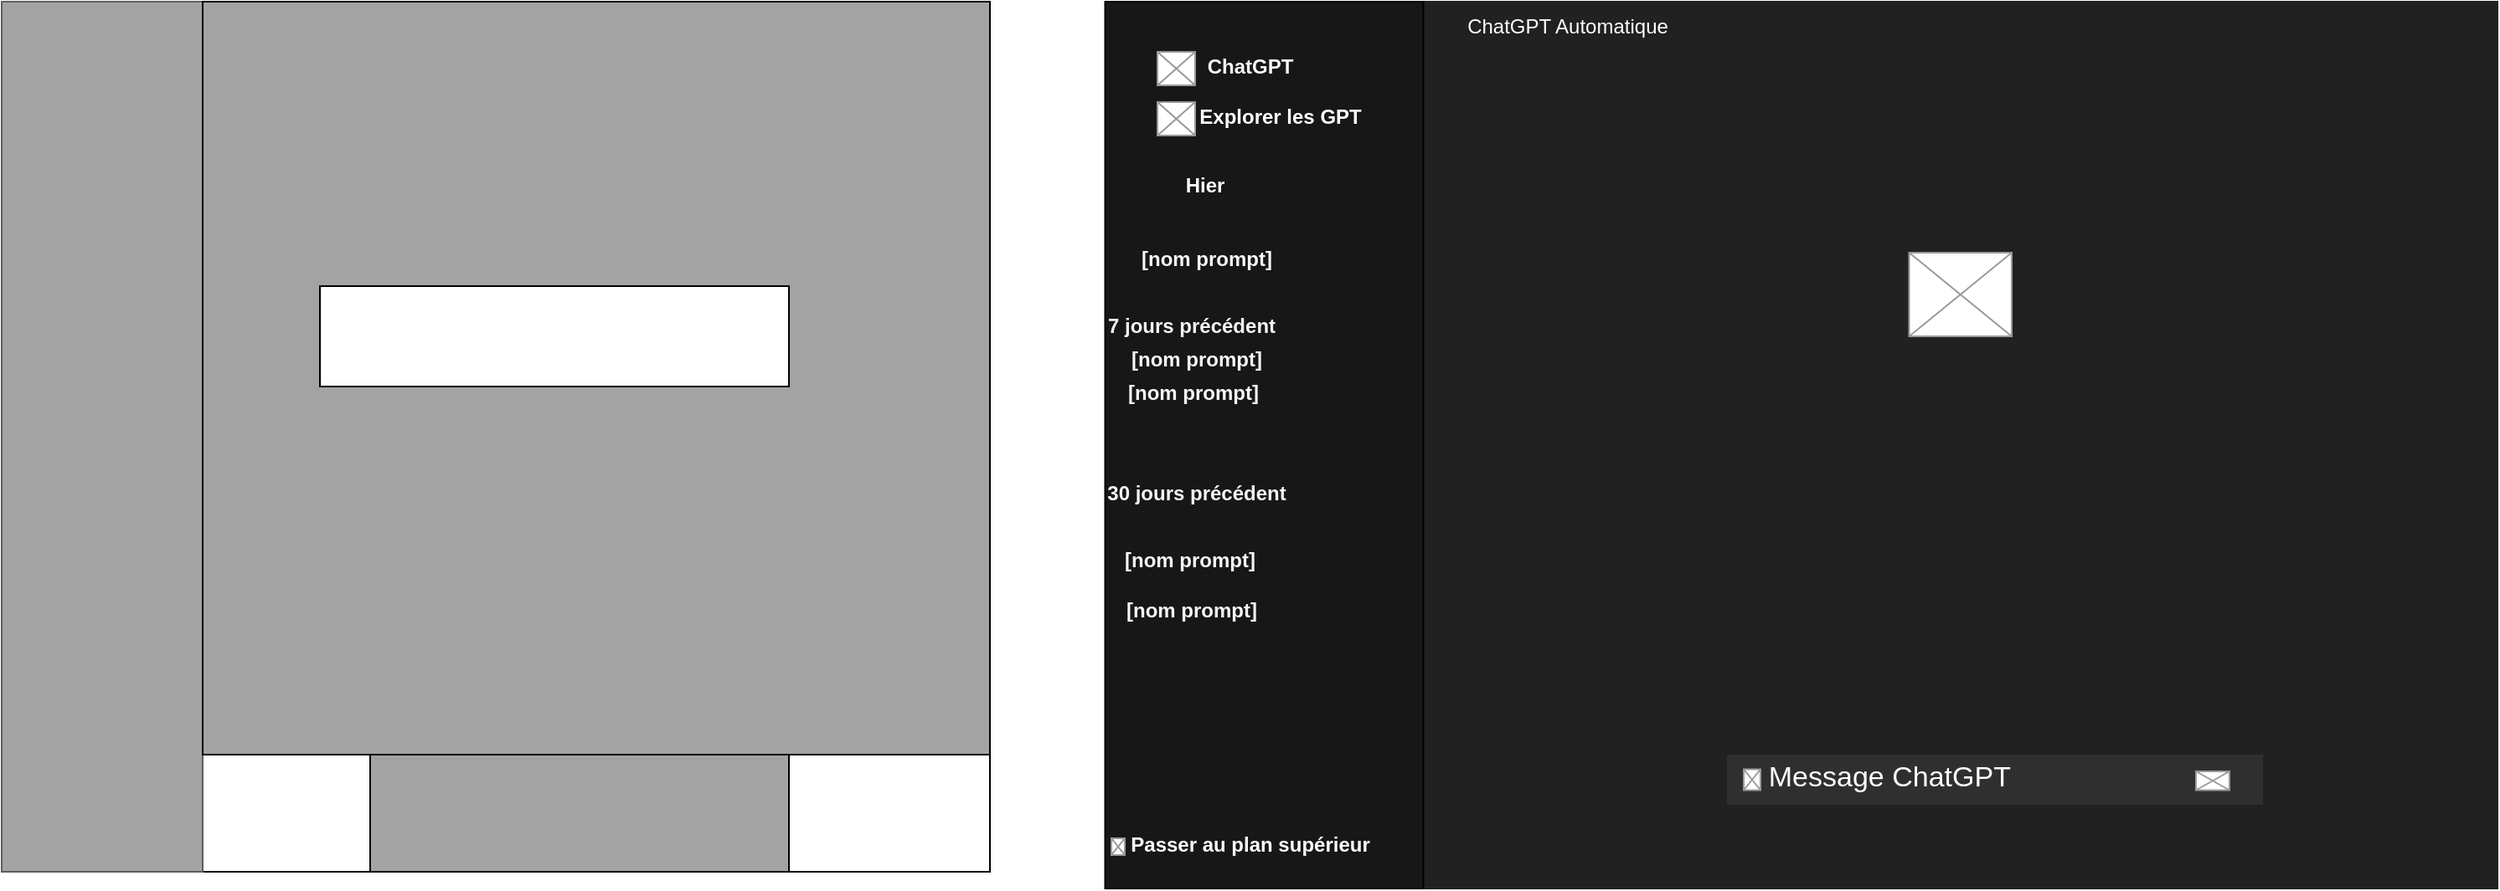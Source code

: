 <mxfile version="24.7.14">
  <diagram name="Page-1" id="EcUvMIolQ7K5YZYkJxHi">
    <mxGraphModel dx="1195" dy="660" grid="1" gridSize="10" guides="1" tooltips="1" connect="1" arrows="1" fold="1" page="1" pageScale="1" pageWidth="827" pageHeight="1169" math="0" shadow="0">
      <root>
        <mxCell id="0" />
        <mxCell id="1" parent="0" />
        <mxCell id="Bw7cQ2CIhtzXfJxPUQrJ-1" value="" style="rounded=0;whiteSpace=wrap;html=1;" parent="1" vertex="1">
          <mxGeometry x="40" y="40" width="590" height="520" as="geometry" />
        </mxCell>
        <mxCell id="Bw7cQ2CIhtzXfJxPUQrJ-2" value="" style="rounded=0;whiteSpace=wrap;html=1;strokeColor=#5e5e5e;fillColor=#A3A3A3;" parent="1" vertex="1">
          <mxGeometry x="40" y="40" width="120" height="520" as="geometry" />
        </mxCell>
        <mxCell id="WIPPXPqolnYrMpe3MKUZ-1" value="" style="rounded=0;whiteSpace=wrap;html=1;fillColor=#A3A3A3;" vertex="1" parent="1">
          <mxGeometry x="260" y="490" width="250" height="70" as="geometry" />
        </mxCell>
        <mxCell id="WIPPXPqolnYrMpe3MKUZ-2" value="" style="rounded=0;whiteSpace=wrap;html=1;fillColor=#A3A3A3;" vertex="1" parent="1">
          <mxGeometry x="160" y="40" width="470" height="450" as="geometry" />
        </mxCell>
        <mxCell id="WIPPXPqolnYrMpe3MKUZ-3" value="" style="rounded=0;whiteSpace=wrap;html=1;strokeColor=#212121;fillColor=#212121;" vertex="1" parent="1">
          <mxGeometry x="770" y="40" width="760" height="530" as="geometry" />
        </mxCell>
        <mxCell id="WIPPXPqolnYrMpe3MKUZ-4" value="" style="rounded=0;whiteSpace=wrap;html=1;fillColor=#171717;" vertex="1" parent="1">
          <mxGeometry x="698.75" y="40" width="190" height="530" as="geometry" />
        </mxCell>
        <mxCell id="WIPPXPqolnYrMpe3MKUZ-7" value="&lt;div&gt;&lt;font color=&quot;#f5f5f5&quot; style=&quot;font-size: 12px;&quot;&gt;7 jours précédent&lt;/font&gt;&lt;/div&gt;" style="text;html=1;fontSize=24;fontStyle=1;verticalAlign=middle;align=center;" vertex="1" parent="1">
          <mxGeometry x="700" y="210" width="100" height="40" as="geometry" />
        </mxCell>
        <mxCell id="WIPPXPqolnYrMpe3MKUZ-8" value="&lt;div style=&quot;font-size: 12px;&quot;&gt;&lt;font style=&quot;font-size: 12px;&quot; color=&quot;#fafafa&quot;&gt;Hier&lt;/font&gt;&lt;/div&gt;" style="text;html=1;fontSize=24;fontStyle=1;verticalAlign=middle;align=center;" vertex="1" parent="1">
          <mxGeometry x="707.5" y="130" width="100" height="40" as="geometry" />
        </mxCell>
        <mxCell id="WIPPXPqolnYrMpe3MKUZ-9" value="&lt;div&gt;&lt;font color=&quot;#f5f5f5&quot; style=&quot;font-size: 12px;&quot;&gt;30 jours précédent&lt;/font&gt;&lt;/div&gt;" style="text;html=1;fontSize=24;fontStyle=1;verticalAlign=middle;align=center;" vertex="1" parent="1">
          <mxGeometry x="702.5" y="310" width="100" height="40" as="geometry" />
        </mxCell>
        <mxCell id="WIPPXPqolnYrMpe3MKUZ-10" value="&lt;font style=&quot;font-size: 12px;&quot;&gt;&lt;font color=&quot;#ffffff&quot;&gt;Passer au plan supérieur&lt;/font&gt;&lt;br&gt;&lt;/font&gt;" style="text;html=1;fontSize=24;fontStyle=1;verticalAlign=middle;align=center;" vertex="1" parent="1">
          <mxGeometry x="737" y="520" width="95" height="40" as="geometry" />
        </mxCell>
        <mxCell id="WIPPXPqolnYrMpe3MKUZ-11" value="&lt;font color=&quot;#f7f7f7&quot; style=&quot;font-size: 12px;&quot;&gt;[nom prompt]&lt;br&gt;&lt;/font&gt;" style="text;html=1;fontSize=24;fontStyle=1;verticalAlign=middle;align=center;" vertex="1" parent="1">
          <mxGeometry x="701.25" y="250" width="100" height="40" as="geometry" />
        </mxCell>
        <mxCell id="WIPPXPqolnYrMpe3MKUZ-12" value="&lt;font color=&quot;#f7f7f7&quot; style=&quot;font-size: 12px;&quot;&gt;[nom prompt]&lt;br&gt;&lt;/font&gt;" style="text;html=1;fontSize=24;fontStyle=1;verticalAlign=middle;align=center;" vertex="1" parent="1">
          <mxGeometry x="698.75" y="350" width="100" height="40" as="geometry" />
        </mxCell>
        <mxCell id="WIPPXPqolnYrMpe3MKUZ-14" value="&lt;font color=&quot;#f7f7f7&quot; style=&quot;font-size: 12px;&quot;&gt;[nom prompt]&lt;br&gt;&lt;/font&gt;" style="text;html=1;fontSize=24;fontStyle=1;verticalAlign=middle;align=center;" vertex="1" parent="1">
          <mxGeometry x="700" y="380" width="100" height="40" as="geometry" />
        </mxCell>
        <mxCell id="WIPPXPqolnYrMpe3MKUZ-16" value="&lt;font color=&quot;#f7f7f7&quot; style=&quot;font-size: 12px;&quot;&gt;[nom prompt]&lt;br&gt;&lt;/font&gt;" style="text;html=1;fontSize=24;fontStyle=1;verticalAlign=middle;align=center;" vertex="1" parent="1">
          <mxGeometry x="702.5" y="230" width="100" height="40" as="geometry" />
        </mxCell>
        <mxCell id="WIPPXPqolnYrMpe3MKUZ-18" value="&lt;font color=&quot;#f7f7f7&quot; style=&quot;font-size: 12px;&quot;&gt;[nom prompt]&lt;br&gt;&lt;/font&gt;" style="text;html=1;fontSize=24;fontStyle=1;verticalAlign=middle;align=center;rotation=0;" vertex="1" parent="1">
          <mxGeometry x="710" y="170" width="97.5" height="40" as="geometry" />
        </mxCell>
        <mxCell id="WIPPXPqolnYrMpe3MKUZ-19" value="&lt;font color=&quot;#fcfcfc&quot;&gt;&amp;nbsp;&amp;nbsp;&amp;nbsp; Message ChatGPT&lt;br&gt;&lt;/font&gt;" style="strokeWidth=1;shadow=0;dashed=0;align=center;html=1;shape=mxgraph.mockup.text.textBox;align=left;fontSize=17;spacingLeft=4;spacingTop=-3;whiteSpace=wrap;mainText=;fillColor=#2F2F2F;strokeColor=none;" vertex="1" parent="1">
          <mxGeometry x="1070" y="490" width="320" height="30" as="geometry" />
        </mxCell>
        <mxCell id="WIPPXPqolnYrMpe3MKUZ-20" value="" style="rounded=0;whiteSpace=wrap;html=1;" vertex="1" parent="1">
          <mxGeometry x="230" y="210" width="280" height="60" as="geometry" />
        </mxCell>
        <mxCell id="WIPPXPqolnYrMpe3MKUZ-21" value="" style="verticalLabelPosition=bottom;shadow=0;dashed=0;align=center;html=1;verticalAlign=top;strokeWidth=1;shape=mxgraph.mockup.graphics.simpleIcon;strokeColor=#999999;" vertex="1" parent="1">
          <mxGeometry x="730" y="70" width="22.5" height="20" as="geometry" />
        </mxCell>
        <mxCell id="WIPPXPqolnYrMpe3MKUZ-26" value="" style="verticalLabelPosition=bottom;shadow=0;dashed=0;align=center;html=1;verticalAlign=top;strokeWidth=1;shape=mxgraph.mockup.graphics.simpleIcon;strokeColor=#999999;" vertex="1" parent="1">
          <mxGeometry x="730" y="100" width="22.5" height="20" as="geometry" />
        </mxCell>
        <mxCell id="WIPPXPqolnYrMpe3MKUZ-27" value="&lt;font color=&quot;#f7f7f7&quot; style=&quot;font-size: 12px;&quot;&gt;ChatGPT&lt;br&gt;&lt;/font&gt;" style="text;html=1;fontSize=24;fontStyle=1;verticalAlign=middle;align=center;rotation=0;" vertex="1" parent="1">
          <mxGeometry x="742" y="70" width="85" height="10" as="geometry" />
        </mxCell>
        <mxCell id="WIPPXPqolnYrMpe3MKUZ-28" value="&lt;font style=&quot;font-size: 12px;&quot; color=&quot;#ffffff&quot;&gt;Explorer les GPT&lt;br&gt;&lt;/font&gt;" style="text;html=1;fontSize=24;fontStyle=1;verticalAlign=middle;align=center;rotation=0;" vertex="1" parent="1">
          <mxGeometry x="760" y="100" width="85" height="10" as="geometry" />
        </mxCell>
        <mxCell id="WIPPXPqolnYrMpe3MKUZ-29" value="" style="verticalLabelPosition=bottom;shadow=0;dashed=0;align=center;html=1;verticalAlign=top;strokeWidth=1;shape=mxgraph.mockup.graphics.simpleIcon;strokeColor=#999999;" vertex="1" parent="1">
          <mxGeometry x="1178.75" y="190" width="61.25" height="50" as="geometry" />
        </mxCell>
        <mxCell id="WIPPXPqolnYrMpe3MKUZ-32" value="" style="verticalLabelPosition=bottom;shadow=0;dashed=0;align=center;html=1;verticalAlign=top;strokeWidth=1;shape=mxgraph.mockup.graphics.simpleIcon;strokeColor=#999999;" vertex="1" parent="1">
          <mxGeometry x="1080" y="498.75" width="10" height="12.5" as="geometry" />
        </mxCell>
        <mxCell id="WIPPXPqolnYrMpe3MKUZ-33" value="" style="verticalLabelPosition=bottom;shadow=0;dashed=0;align=center;html=1;verticalAlign=top;strokeWidth=1;shape=mxgraph.mockup.graphics.simpleIcon;strokeColor=#999999;" vertex="1" parent="1">
          <mxGeometry x="1350" y="500" width="20" height="11.25" as="geometry" />
        </mxCell>
        <mxCell id="WIPPXPqolnYrMpe3MKUZ-35" value="" style="verticalLabelPosition=bottom;shadow=0;dashed=0;align=center;html=1;verticalAlign=top;strokeWidth=1;shape=mxgraph.mockup.graphics.simpleIcon;strokeColor=#999999;" vertex="1" parent="1">
          <mxGeometry x="702.5" y="540" width="8" height="10" as="geometry" />
        </mxCell>
        <mxCell id="WIPPXPqolnYrMpe3MKUZ-36" value="&lt;font color=&quot;#ffffff&quot;&gt;ChatGPT Automatique&lt;br&gt;&lt;/font&gt;" style="text;html=1;align=center;verticalAlign=middle;whiteSpace=wrap;rounded=0;" vertex="1" parent="1">
          <mxGeometry x="870" y="40" width="210" height="30" as="geometry" />
        </mxCell>
      </root>
    </mxGraphModel>
  </diagram>
</mxfile>

